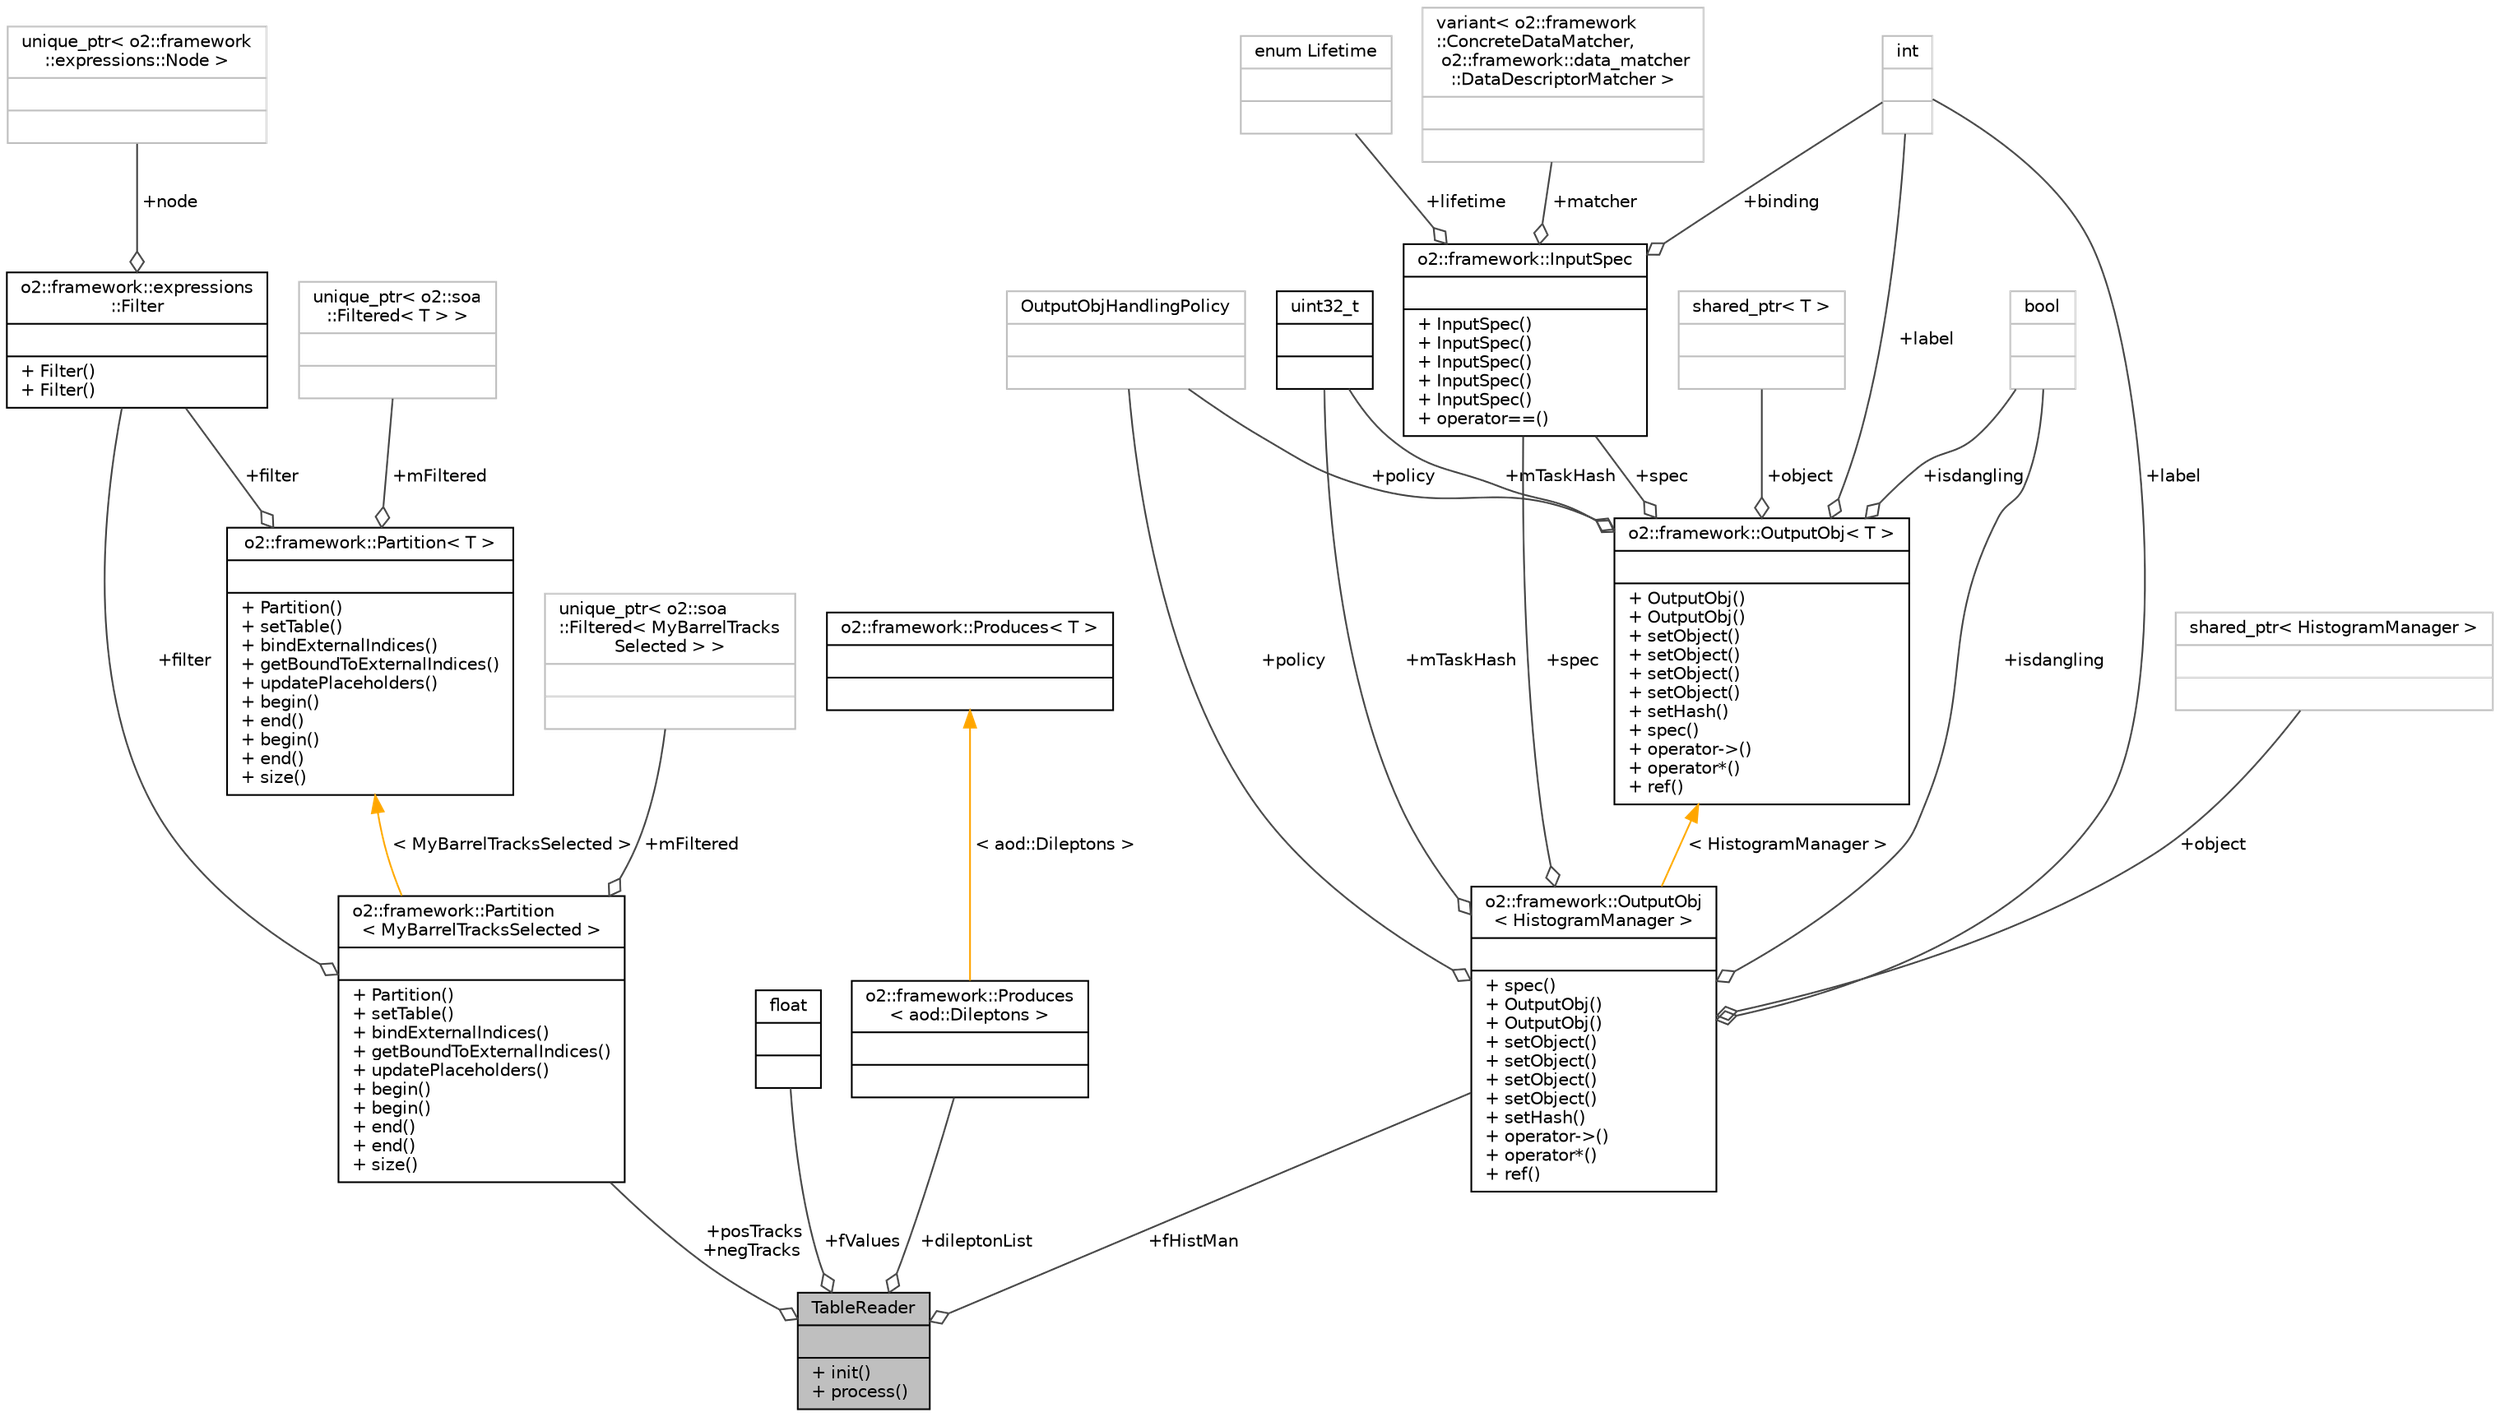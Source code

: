 digraph "TableReader"
{
 // INTERACTIVE_SVG=YES
  bgcolor="transparent";
  edge [fontname="Helvetica",fontsize="10",labelfontname="Helvetica",labelfontsize="10"];
  node [fontname="Helvetica",fontsize="10",shape=record];
  Node1 [label="{TableReader\n||+ init()\l+ process()\l}",height=0.2,width=0.4,color="black", fillcolor="grey75", style="filled", fontcolor="black"];
  Node2 -> Node1 [color="grey25",fontsize="10",style="solid",label=" +posTracks\n+negTracks" ,arrowhead="odiamond",fontname="Helvetica"];
  Node2 [label="{o2::framework::Partition\l\< MyBarrelTracksSelected \>\n||+ Partition()\l+ setTable()\l+ bindExternalIndices()\l+ getBoundToExternalIndices()\l+ updatePlaceholders()\l+ begin()\l+ begin()\l+ end()\l+ end()\l+ size()\l}",height=0.2,width=0.4,color="black",URL="$d1/dbf/structo2_1_1framework_1_1Partition.html"];
  Node3 -> Node2 [color="grey25",fontsize="10",style="solid",label=" +mFiltered" ,arrowhead="odiamond",fontname="Helvetica"];
  Node3 [label="{unique_ptr\< o2::soa\l::Filtered\< MyBarrelTracks\lSelected \> \>\n||}",height=0.2,width=0.4,color="grey75"];
  Node4 -> Node2 [color="grey25",fontsize="10",style="solid",label=" +filter" ,arrowhead="odiamond",fontname="Helvetica"];
  Node4 [label="{o2::framework::expressions\l::Filter\n||+ Filter()\l+ Filter()\l}",height=0.2,width=0.4,color="black",URL="$d1/d9a/structo2_1_1framework_1_1expressions_1_1Filter.html",tooltip="A struct, containing the root of the expression tree. "];
  Node5 -> Node4 [color="grey25",fontsize="10",style="solid",label=" +node" ,arrowhead="odiamond",fontname="Helvetica"];
  Node5 [label="{unique_ptr\< o2::framework\l::expressions::Node \>\n||}",height=0.2,width=0.4,color="grey75"];
  Node6 -> Node2 [dir="back",color="orange",fontsize="10",style="solid",label=" \< MyBarrelTracksSelected \>" ,fontname="Helvetica"];
  Node6 [label="{o2::framework::Partition\< T \>\n||+ Partition()\l+ setTable()\l+ bindExternalIndices()\l+ getBoundToExternalIndices()\l+ updatePlaceholders()\l+ begin()\l+ end()\l+ begin()\l+ end()\l+ size()\l}",height=0.2,width=0.4,color="black",URL="$d1/dbf/structo2_1_1framework_1_1Partition.html"];
  Node7 -> Node6 [color="grey25",fontsize="10",style="solid",label=" +mFiltered" ,arrowhead="odiamond",fontname="Helvetica"];
  Node7 [label="{unique_ptr\< o2::soa\l::Filtered\< T \> \>\n||}",height=0.2,width=0.4,color="grey75"];
  Node4 -> Node6 [color="grey25",fontsize="10",style="solid",label=" +filter" ,arrowhead="odiamond",fontname="Helvetica"];
  Node8 -> Node1 [color="grey25",fontsize="10",style="solid",label=" +fValues" ,arrowhead="odiamond",fontname="Helvetica"];
  Node8 [label="{float\n||}",height=0.2,width=0.4,color="black",URL="$d4/dc3/classfloat.html"];
  Node9 -> Node1 [color="grey25",fontsize="10",style="solid",label=" +dileptonList" ,arrowhead="odiamond",fontname="Helvetica"];
  Node9 [label="{o2::framework::Produces\l\< aod::Dileptons \>\n||}",height=0.2,width=0.4,color="black",URL="$d6/d86/structo2_1_1framework_1_1Produces.html"];
  Node10 -> Node9 [dir="back",color="orange",fontsize="10",style="solid",label=" \< aod::Dileptons \>" ,fontname="Helvetica"];
  Node10 [label="{o2::framework::Produces\< T \>\n||}",height=0.2,width=0.4,color="black",URL="$d6/d86/structo2_1_1framework_1_1Produces.html"];
  Node11 -> Node1 [color="grey25",fontsize="10",style="solid",label=" +fHistMan" ,arrowhead="odiamond",fontname="Helvetica"];
  Node11 [label="{o2::framework::OutputObj\l\< HistogramManager \>\n||+ spec()\l+ OutputObj()\l+ OutputObj()\l+ setObject()\l+ setObject()\l+ setObject()\l+ setObject()\l+ setHash()\l+ operator-\>()\l+ operator*()\l+ ref()\l}",height=0.2,width=0.4,color="black",URL="$d4/d79/structo2_1_1framework_1_1OutputObj.html"];
  Node12 -> Node11 [color="grey25",fontsize="10",style="solid",label=" +object" ,arrowhead="odiamond",fontname="Helvetica"];
  Node12 [label="{shared_ptr\< HistogramManager \>\n||}",height=0.2,width=0.4,color="grey75"];
  Node13 -> Node11 [color="grey25",fontsize="10",style="solid",label=" +policy" ,arrowhead="odiamond",fontname="Helvetica"];
  Node13 [label="{OutputObjHandlingPolicy\n||}",height=0.2,width=0.4,color="grey75"];
  Node14 -> Node11 [color="grey25",fontsize="10",style="solid",label=" +mTaskHash" ,arrowhead="odiamond",fontname="Helvetica"];
  Node14 [label="{uint32_t\n||}",height=0.2,width=0.4,color="black",URL="$d3/d87/classuint32__t.html"];
  Node15 -> Node11 [color="grey25",fontsize="10",style="solid",label=" +label" ,arrowhead="odiamond",fontname="Helvetica"];
  Node15 [label="{int\n||}",height=0.2,width=0.4,color="grey75"];
  Node16 -> Node11 [color="grey25",fontsize="10",style="solid",label=" +isdangling" ,arrowhead="odiamond",fontname="Helvetica"];
  Node16 [label="{bool\n||}",height=0.2,width=0.4,color="grey75"];
  Node17 -> Node11 [color="grey25",fontsize="10",style="solid",label=" +spec" ,arrowhead="odiamond",fontname="Helvetica"];
  Node17 [label="{o2::framework::InputSpec\n||+ InputSpec()\l+ InputSpec()\l+ InputSpec()\l+ InputSpec()\l+ InputSpec()\l+ operator==()\l}",height=0.2,width=0.4,color="black",URL="$da/d96/structo2_1_1framework_1_1InputSpec.html"];
  Node18 -> Node17 [color="grey25",fontsize="10",style="solid",label=" +lifetime" ,arrowhead="odiamond",fontname="Helvetica"];
  Node18 [label="{enum Lifetime\n||}",height=0.2,width=0.4,color="grey75"];
  Node19 -> Node17 [color="grey25",fontsize="10",style="solid",label=" +matcher" ,arrowhead="odiamond",fontname="Helvetica"];
  Node19 [label="{variant\< o2::framework\l::ConcreteDataMatcher,\l o2::framework::data_matcher\l::DataDescriptorMatcher \>\n||}",height=0.2,width=0.4,color="grey75"];
  Node15 -> Node17 [color="grey25",fontsize="10",style="solid",label=" +binding" ,arrowhead="odiamond",fontname="Helvetica"];
  Node20 -> Node11 [dir="back",color="orange",fontsize="10",style="solid",label=" \< HistogramManager \>" ,fontname="Helvetica"];
  Node20 [label="{o2::framework::OutputObj\< T \>\n||+ OutputObj()\l+ OutputObj()\l+ setObject()\l+ setObject()\l+ setObject()\l+ setObject()\l+ setHash()\l+ spec()\l+ operator-\>()\l+ operator*()\l+ ref()\l}",height=0.2,width=0.4,color="black",URL="$d4/d79/structo2_1_1framework_1_1OutputObj.html"];
  Node13 -> Node20 [color="grey25",fontsize="10",style="solid",label=" +policy" ,arrowhead="odiamond",fontname="Helvetica"];
  Node14 -> Node20 [color="grey25",fontsize="10",style="solid",label=" +mTaskHash" ,arrowhead="odiamond",fontname="Helvetica"];
  Node15 -> Node20 [color="grey25",fontsize="10",style="solid",label=" +label" ,arrowhead="odiamond",fontname="Helvetica"];
  Node21 -> Node20 [color="grey25",fontsize="10",style="solid",label=" +object" ,arrowhead="odiamond",fontname="Helvetica"];
  Node21 [label="{shared_ptr\< T \>\n||}",height=0.2,width=0.4,color="grey75"];
  Node16 -> Node20 [color="grey25",fontsize="10",style="solid",label=" +isdangling" ,arrowhead="odiamond",fontname="Helvetica"];
  Node17 -> Node20 [color="grey25",fontsize="10",style="solid",label=" +spec" ,arrowhead="odiamond",fontname="Helvetica"];
}
